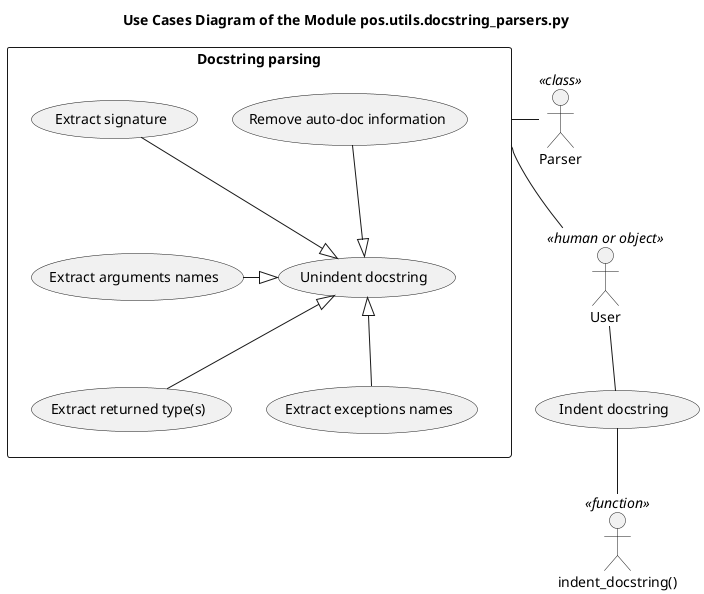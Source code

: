 @startuml

title Use Cases Diagram of the Module pos.utils.docstring_parsers.py

actor User <<human or object>>

actor Parser <<class>>

rectangle "Docstring parsing" as Use_Cases {
    usecase "Unindent docstring" as Unindent
    
    usecase "Remove auto-doc information" as Remove
    
    Remove --|> Unindent
    
    usecase "Extract signature" as Signature
    
    Signature --|> Unindent
    
    usecase "Extract arguments names" as Arguments
    
    Arguments -|> Unindent
    
    usecase "Extract returned type(s)" as Return
    
    Unindent <|-- Return
    
    usecase "Extract exceptions names" as Exceptions
    
    Unindent <|-- Exceptions
}

Use_Cases -- User

Use_Cases - Parser

usecase "Indent docstring" as Indent

User --Indent

actor "indent_docstring()" as indent_docstring <<function>>

Indent -- indent_docstring

@enduml